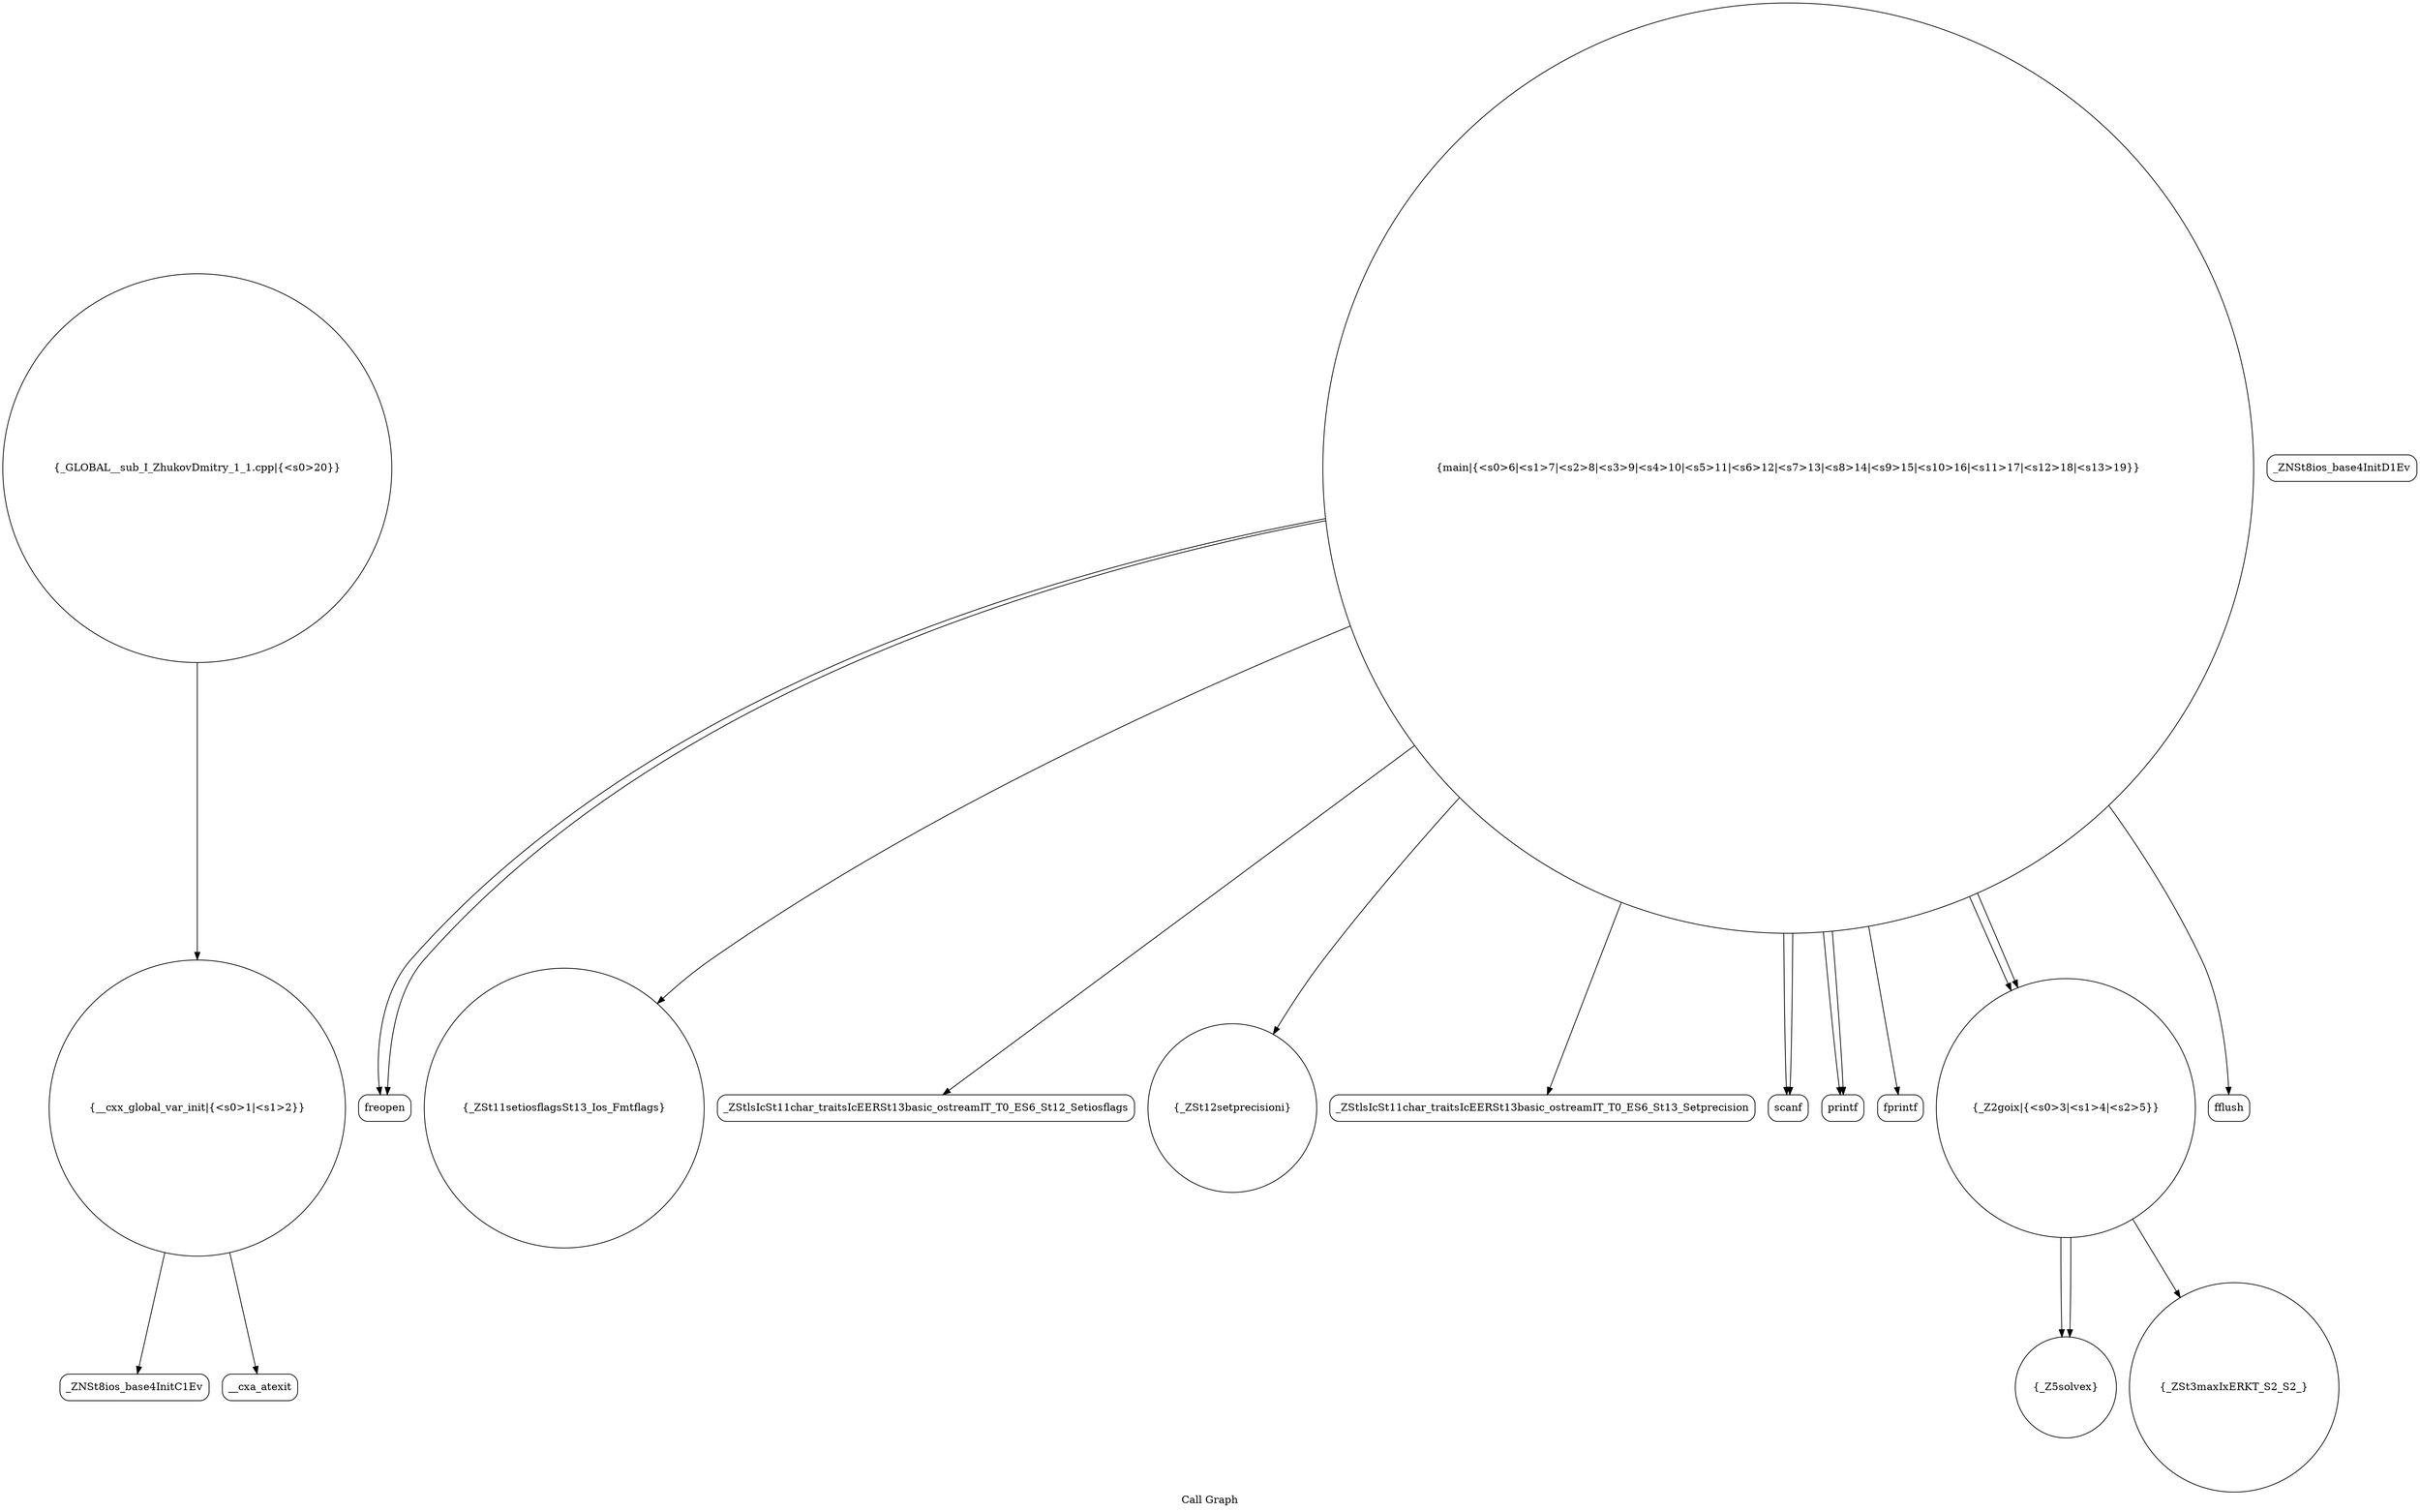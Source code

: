 digraph "Call Graph" {
	label="Call Graph";

	Node0x559e79e8cd30 [shape=record,shape=circle,label="{__cxx_global_var_init|{<s0>1|<s1>2}}"];
	Node0x559e79e8cd30:s0 -> Node0x559e79e8d1c0[color=black];
	Node0x559e79e8cd30:s1 -> Node0x559e79e8d2c0[color=black];
	Node0x559e79e8d4c0 [shape=record,shape=circle,label="{main|{<s0>6|<s1>7|<s2>8|<s3>9|<s4>10|<s5>11|<s6>12|<s7>13|<s8>14|<s9>15|<s10>16|<s11>17|<s12>18|<s13>19}}"];
	Node0x559e79e8d4c0:s0 -> Node0x559e79e8d540[color=black];
	Node0x559e79e8d4c0:s1 -> Node0x559e79e8d540[color=black];
	Node0x559e79e8d4c0:s2 -> Node0x559e79e8d6c0[color=black];
	Node0x559e79e8d4c0:s3 -> Node0x559e79e8d640[color=black];
	Node0x559e79e8d4c0:s4 -> Node0x559e79e8d740[color=black];
	Node0x559e79e8d4c0:s5 -> Node0x559e79e8d5c0[color=black];
	Node0x559e79e8d4c0:s6 -> Node0x559e79e8d7c0[color=black];
	Node0x559e79e8d4c0:s7 -> Node0x559e79e8d840[color=black];
	Node0x559e79e8d4c0:s8 -> Node0x559e79e8d8c0[color=black];
	Node0x559e79e8d4c0:s9 -> Node0x559e79e8d7c0[color=black];
	Node0x559e79e8d4c0:s10 -> Node0x559e79e8d3c0[color=black];
	Node0x559e79e8d4c0:s11 -> Node0x559e79e8d3c0[color=black];
	Node0x559e79e8d4c0:s12 -> Node0x559e79e8d840[color=black];
	Node0x559e79e8d4c0:s13 -> Node0x559e79e8d940[color=black];
	Node0x559e79e8d840 [shape=record,shape=Mrecord,label="{printf}"];
	Node0x559e79e8d240 [shape=record,shape=Mrecord,label="{_ZNSt8ios_base4InitD1Ev}"];
	Node0x559e79e8d5c0 [shape=record,shape=Mrecord,label="{_ZStlsIcSt11char_traitsIcEERSt13basic_ostreamIT_T0_ES6_St13_Setprecision}"];
	Node0x559e79e8d940 [shape=record,shape=Mrecord,label="{fflush}"];
	Node0x559e79e8d340 [shape=record,shape=circle,label="{_Z5solvex}"];
	Node0x559e79e8d6c0 [shape=record,shape=circle,label="{_ZSt11setiosflagsSt13_Ios_Fmtflags}"];
	Node0x559e79e8d440 [shape=record,shape=circle,label="{_ZSt3maxIxERKT_S2_S2_}"];
	Node0x559e79e8d7c0 [shape=record,shape=Mrecord,label="{scanf}"];
	Node0x559e79e8d1c0 [shape=record,shape=Mrecord,label="{_ZNSt8ios_base4InitC1Ev}"];
	Node0x559e79e8d540 [shape=record,shape=Mrecord,label="{freopen}"];
	Node0x559e79e8d8c0 [shape=record,shape=Mrecord,label="{fprintf}"];
	Node0x559e79e8d2c0 [shape=record,shape=Mrecord,label="{__cxa_atexit}"];
	Node0x559e79e8d640 [shape=record,shape=Mrecord,label="{_ZStlsIcSt11char_traitsIcEERSt13basic_ostreamIT_T0_ES6_St12_Setiosflags}"];
	Node0x559e79e8d9c0 [shape=record,shape=circle,label="{_GLOBAL__sub_I_ZhukovDmitry_1_1.cpp|{<s0>20}}"];
	Node0x559e79e8d9c0:s0 -> Node0x559e79e8cd30[color=black];
	Node0x559e79e8d3c0 [shape=record,shape=circle,label="{_Z2goix|{<s0>3|<s1>4|<s2>5}}"];
	Node0x559e79e8d3c0:s0 -> Node0x559e79e8d340[color=black];
	Node0x559e79e8d3c0:s1 -> Node0x559e79e8d340[color=black];
	Node0x559e79e8d3c0:s2 -> Node0x559e79e8d440[color=black];
	Node0x559e79e8d740 [shape=record,shape=circle,label="{_ZSt12setprecisioni}"];
}
